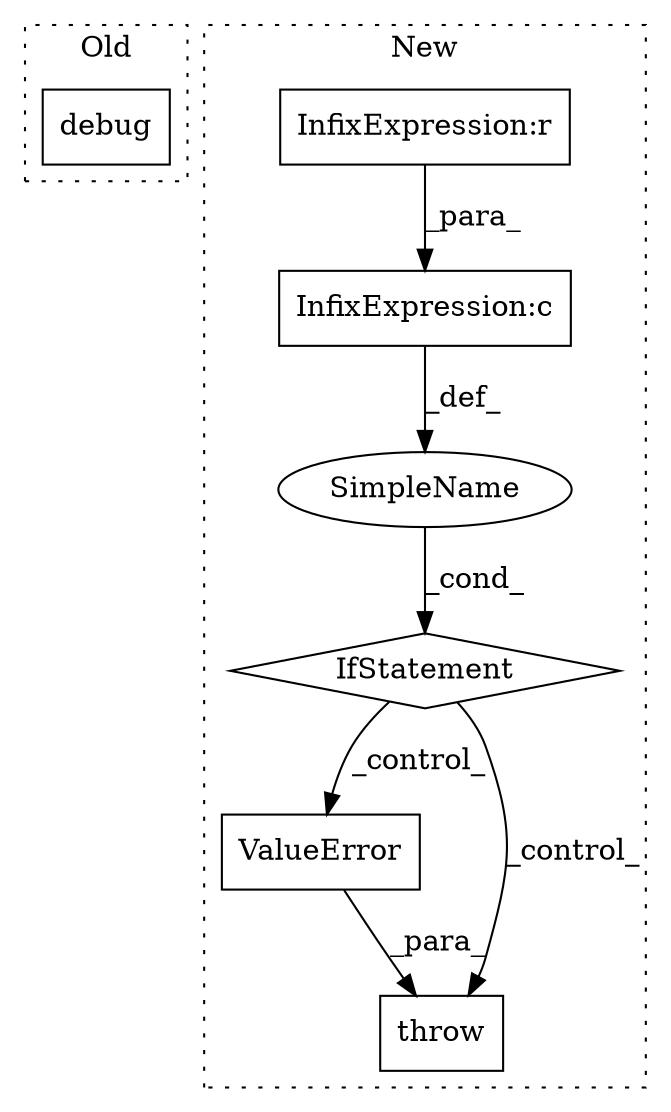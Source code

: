 digraph G {
subgraph cluster0 {
1 [label="debug" a="32" s="3560" l="7" shape="box"];
label = "Old";
style="dotted";
}
subgraph cluster1 {
2 [label="ValueError" a="32" s="3320,3387" l="11,1" shape="box"];
3 [label="throw" a="53" s="3314" l="6" shape="box"];
4 [label="SimpleName" a="42" s="" l="" shape="ellipse"];
5 [label="IfStatement" a="25" s="3258,3304" l="4,2" shape="diamond"];
6 [label="InfixExpression:r" a="27" s="3295" l="4" shape="box"];
7 [label="InfixExpression:c" a="27" s="3289" l="4" shape="box"];
label = "New";
style="dotted";
}
2 -> 3 [label="_para_"];
4 -> 5 [label="_cond_"];
5 -> 2 [label="_control_"];
5 -> 3 [label="_control_"];
6 -> 7 [label="_para_"];
7 -> 4 [label="_def_"];
}